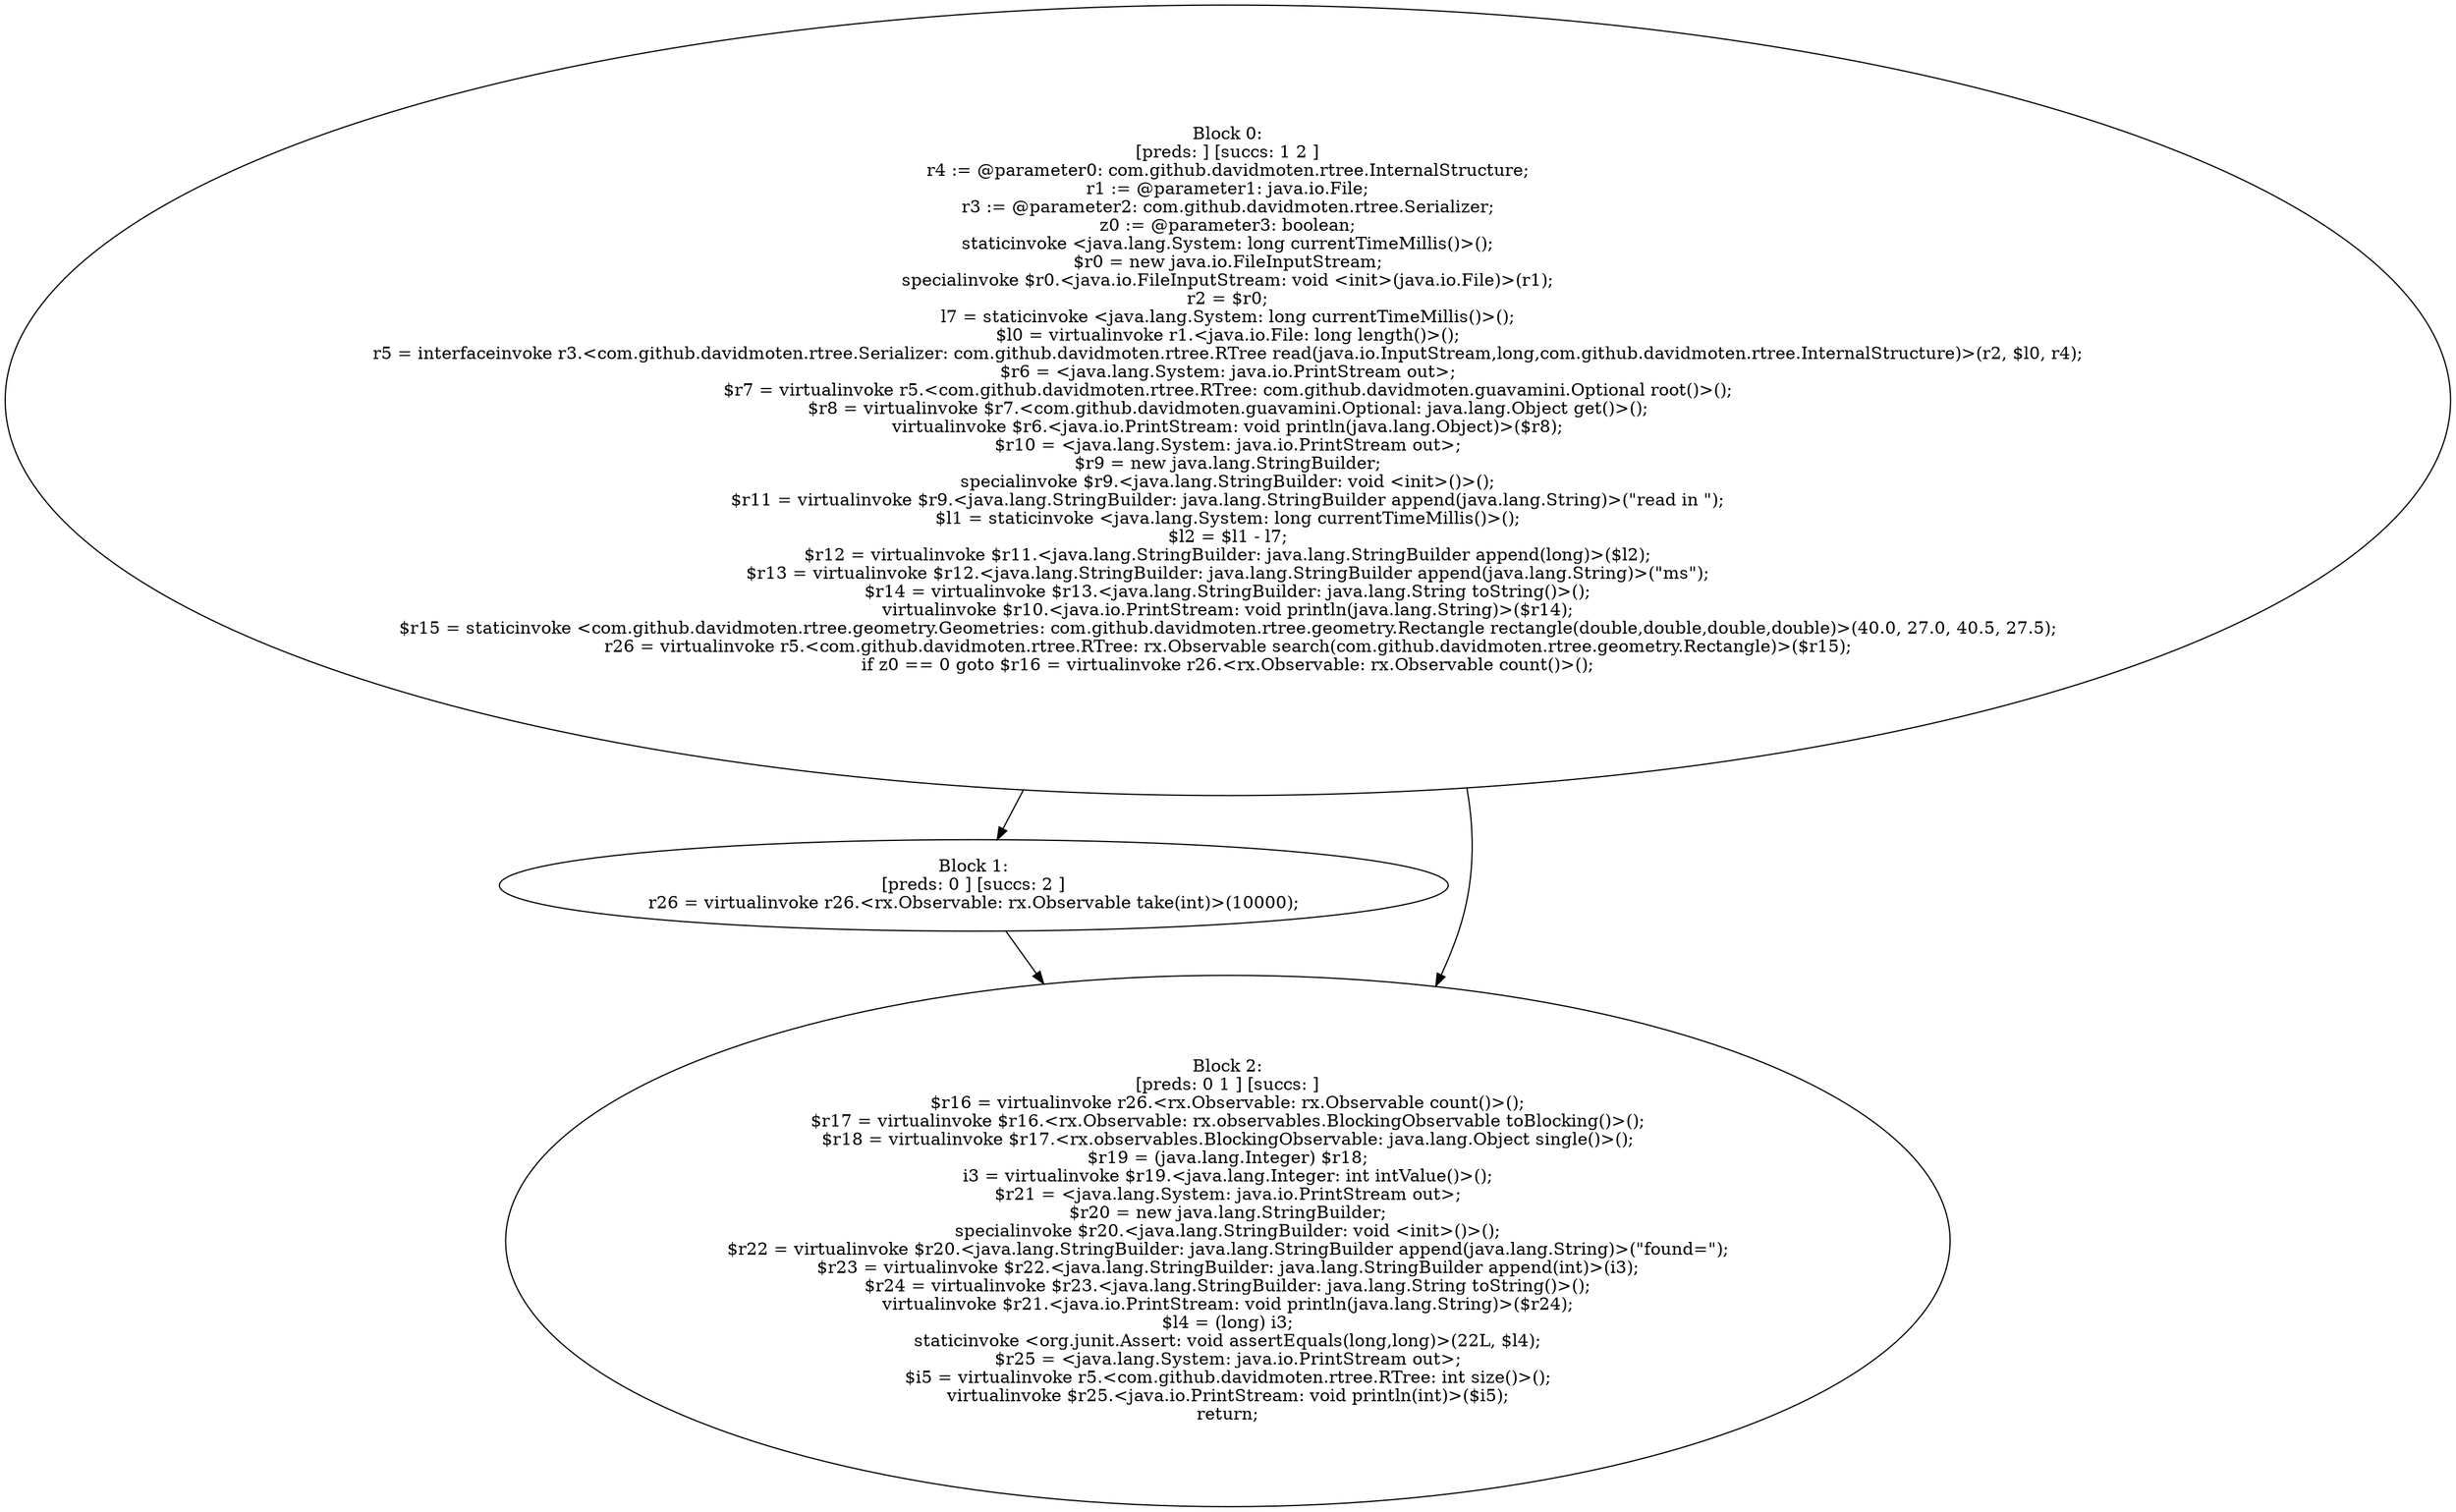 digraph "unitGraph" {
    "Block 0:
[preds: ] [succs: 1 2 ]
r4 := @parameter0: com.github.davidmoten.rtree.InternalStructure;
r1 := @parameter1: java.io.File;
r3 := @parameter2: com.github.davidmoten.rtree.Serializer;
z0 := @parameter3: boolean;
staticinvoke <java.lang.System: long currentTimeMillis()>();
$r0 = new java.io.FileInputStream;
specialinvoke $r0.<java.io.FileInputStream: void <init>(java.io.File)>(r1);
r2 = $r0;
l7 = staticinvoke <java.lang.System: long currentTimeMillis()>();
$l0 = virtualinvoke r1.<java.io.File: long length()>();
r5 = interfaceinvoke r3.<com.github.davidmoten.rtree.Serializer: com.github.davidmoten.rtree.RTree read(java.io.InputStream,long,com.github.davidmoten.rtree.InternalStructure)>(r2, $l0, r4);
$r6 = <java.lang.System: java.io.PrintStream out>;
$r7 = virtualinvoke r5.<com.github.davidmoten.rtree.RTree: com.github.davidmoten.guavamini.Optional root()>();
$r8 = virtualinvoke $r7.<com.github.davidmoten.guavamini.Optional: java.lang.Object get()>();
virtualinvoke $r6.<java.io.PrintStream: void println(java.lang.Object)>($r8);
$r10 = <java.lang.System: java.io.PrintStream out>;
$r9 = new java.lang.StringBuilder;
specialinvoke $r9.<java.lang.StringBuilder: void <init>()>();
$r11 = virtualinvoke $r9.<java.lang.StringBuilder: java.lang.StringBuilder append(java.lang.String)>(\"read in \");
$l1 = staticinvoke <java.lang.System: long currentTimeMillis()>();
$l2 = $l1 - l7;
$r12 = virtualinvoke $r11.<java.lang.StringBuilder: java.lang.StringBuilder append(long)>($l2);
$r13 = virtualinvoke $r12.<java.lang.StringBuilder: java.lang.StringBuilder append(java.lang.String)>(\"ms\");
$r14 = virtualinvoke $r13.<java.lang.StringBuilder: java.lang.String toString()>();
virtualinvoke $r10.<java.io.PrintStream: void println(java.lang.String)>($r14);
$r15 = staticinvoke <com.github.davidmoten.rtree.geometry.Geometries: com.github.davidmoten.rtree.geometry.Rectangle rectangle(double,double,double,double)>(40.0, 27.0, 40.5, 27.5);
r26 = virtualinvoke r5.<com.github.davidmoten.rtree.RTree: rx.Observable search(com.github.davidmoten.rtree.geometry.Rectangle)>($r15);
if z0 == 0 goto $r16 = virtualinvoke r26.<rx.Observable: rx.Observable count()>();
"
    "Block 1:
[preds: 0 ] [succs: 2 ]
r26 = virtualinvoke r26.<rx.Observable: rx.Observable take(int)>(10000);
"
    "Block 2:
[preds: 0 1 ] [succs: ]
$r16 = virtualinvoke r26.<rx.Observable: rx.Observable count()>();
$r17 = virtualinvoke $r16.<rx.Observable: rx.observables.BlockingObservable toBlocking()>();
$r18 = virtualinvoke $r17.<rx.observables.BlockingObservable: java.lang.Object single()>();
$r19 = (java.lang.Integer) $r18;
i3 = virtualinvoke $r19.<java.lang.Integer: int intValue()>();
$r21 = <java.lang.System: java.io.PrintStream out>;
$r20 = new java.lang.StringBuilder;
specialinvoke $r20.<java.lang.StringBuilder: void <init>()>();
$r22 = virtualinvoke $r20.<java.lang.StringBuilder: java.lang.StringBuilder append(java.lang.String)>(\"found=\");
$r23 = virtualinvoke $r22.<java.lang.StringBuilder: java.lang.StringBuilder append(int)>(i3);
$r24 = virtualinvoke $r23.<java.lang.StringBuilder: java.lang.String toString()>();
virtualinvoke $r21.<java.io.PrintStream: void println(java.lang.String)>($r24);
$l4 = (long) i3;
staticinvoke <org.junit.Assert: void assertEquals(long,long)>(22L, $l4);
$r25 = <java.lang.System: java.io.PrintStream out>;
$i5 = virtualinvoke r5.<com.github.davidmoten.rtree.RTree: int size()>();
virtualinvoke $r25.<java.io.PrintStream: void println(int)>($i5);
return;
"
    "Block 0:
[preds: ] [succs: 1 2 ]
r4 := @parameter0: com.github.davidmoten.rtree.InternalStructure;
r1 := @parameter1: java.io.File;
r3 := @parameter2: com.github.davidmoten.rtree.Serializer;
z0 := @parameter3: boolean;
staticinvoke <java.lang.System: long currentTimeMillis()>();
$r0 = new java.io.FileInputStream;
specialinvoke $r0.<java.io.FileInputStream: void <init>(java.io.File)>(r1);
r2 = $r0;
l7 = staticinvoke <java.lang.System: long currentTimeMillis()>();
$l0 = virtualinvoke r1.<java.io.File: long length()>();
r5 = interfaceinvoke r3.<com.github.davidmoten.rtree.Serializer: com.github.davidmoten.rtree.RTree read(java.io.InputStream,long,com.github.davidmoten.rtree.InternalStructure)>(r2, $l0, r4);
$r6 = <java.lang.System: java.io.PrintStream out>;
$r7 = virtualinvoke r5.<com.github.davidmoten.rtree.RTree: com.github.davidmoten.guavamini.Optional root()>();
$r8 = virtualinvoke $r7.<com.github.davidmoten.guavamini.Optional: java.lang.Object get()>();
virtualinvoke $r6.<java.io.PrintStream: void println(java.lang.Object)>($r8);
$r10 = <java.lang.System: java.io.PrintStream out>;
$r9 = new java.lang.StringBuilder;
specialinvoke $r9.<java.lang.StringBuilder: void <init>()>();
$r11 = virtualinvoke $r9.<java.lang.StringBuilder: java.lang.StringBuilder append(java.lang.String)>(\"read in \");
$l1 = staticinvoke <java.lang.System: long currentTimeMillis()>();
$l2 = $l1 - l7;
$r12 = virtualinvoke $r11.<java.lang.StringBuilder: java.lang.StringBuilder append(long)>($l2);
$r13 = virtualinvoke $r12.<java.lang.StringBuilder: java.lang.StringBuilder append(java.lang.String)>(\"ms\");
$r14 = virtualinvoke $r13.<java.lang.StringBuilder: java.lang.String toString()>();
virtualinvoke $r10.<java.io.PrintStream: void println(java.lang.String)>($r14);
$r15 = staticinvoke <com.github.davidmoten.rtree.geometry.Geometries: com.github.davidmoten.rtree.geometry.Rectangle rectangle(double,double,double,double)>(40.0, 27.0, 40.5, 27.5);
r26 = virtualinvoke r5.<com.github.davidmoten.rtree.RTree: rx.Observable search(com.github.davidmoten.rtree.geometry.Rectangle)>($r15);
if z0 == 0 goto $r16 = virtualinvoke r26.<rx.Observable: rx.Observable count()>();
"->"Block 1:
[preds: 0 ] [succs: 2 ]
r26 = virtualinvoke r26.<rx.Observable: rx.Observable take(int)>(10000);
";
    "Block 0:
[preds: ] [succs: 1 2 ]
r4 := @parameter0: com.github.davidmoten.rtree.InternalStructure;
r1 := @parameter1: java.io.File;
r3 := @parameter2: com.github.davidmoten.rtree.Serializer;
z0 := @parameter3: boolean;
staticinvoke <java.lang.System: long currentTimeMillis()>();
$r0 = new java.io.FileInputStream;
specialinvoke $r0.<java.io.FileInputStream: void <init>(java.io.File)>(r1);
r2 = $r0;
l7 = staticinvoke <java.lang.System: long currentTimeMillis()>();
$l0 = virtualinvoke r1.<java.io.File: long length()>();
r5 = interfaceinvoke r3.<com.github.davidmoten.rtree.Serializer: com.github.davidmoten.rtree.RTree read(java.io.InputStream,long,com.github.davidmoten.rtree.InternalStructure)>(r2, $l0, r4);
$r6 = <java.lang.System: java.io.PrintStream out>;
$r7 = virtualinvoke r5.<com.github.davidmoten.rtree.RTree: com.github.davidmoten.guavamini.Optional root()>();
$r8 = virtualinvoke $r7.<com.github.davidmoten.guavamini.Optional: java.lang.Object get()>();
virtualinvoke $r6.<java.io.PrintStream: void println(java.lang.Object)>($r8);
$r10 = <java.lang.System: java.io.PrintStream out>;
$r9 = new java.lang.StringBuilder;
specialinvoke $r9.<java.lang.StringBuilder: void <init>()>();
$r11 = virtualinvoke $r9.<java.lang.StringBuilder: java.lang.StringBuilder append(java.lang.String)>(\"read in \");
$l1 = staticinvoke <java.lang.System: long currentTimeMillis()>();
$l2 = $l1 - l7;
$r12 = virtualinvoke $r11.<java.lang.StringBuilder: java.lang.StringBuilder append(long)>($l2);
$r13 = virtualinvoke $r12.<java.lang.StringBuilder: java.lang.StringBuilder append(java.lang.String)>(\"ms\");
$r14 = virtualinvoke $r13.<java.lang.StringBuilder: java.lang.String toString()>();
virtualinvoke $r10.<java.io.PrintStream: void println(java.lang.String)>($r14);
$r15 = staticinvoke <com.github.davidmoten.rtree.geometry.Geometries: com.github.davidmoten.rtree.geometry.Rectangle rectangle(double,double,double,double)>(40.0, 27.0, 40.5, 27.5);
r26 = virtualinvoke r5.<com.github.davidmoten.rtree.RTree: rx.Observable search(com.github.davidmoten.rtree.geometry.Rectangle)>($r15);
if z0 == 0 goto $r16 = virtualinvoke r26.<rx.Observable: rx.Observable count()>();
"->"Block 2:
[preds: 0 1 ] [succs: ]
$r16 = virtualinvoke r26.<rx.Observable: rx.Observable count()>();
$r17 = virtualinvoke $r16.<rx.Observable: rx.observables.BlockingObservable toBlocking()>();
$r18 = virtualinvoke $r17.<rx.observables.BlockingObservable: java.lang.Object single()>();
$r19 = (java.lang.Integer) $r18;
i3 = virtualinvoke $r19.<java.lang.Integer: int intValue()>();
$r21 = <java.lang.System: java.io.PrintStream out>;
$r20 = new java.lang.StringBuilder;
specialinvoke $r20.<java.lang.StringBuilder: void <init>()>();
$r22 = virtualinvoke $r20.<java.lang.StringBuilder: java.lang.StringBuilder append(java.lang.String)>(\"found=\");
$r23 = virtualinvoke $r22.<java.lang.StringBuilder: java.lang.StringBuilder append(int)>(i3);
$r24 = virtualinvoke $r23.<java.lang.StringBuilder: java.lang.String toString()>();
virtualinvoke $r21.<java.io.PrintStream: void println(java.lang.String)>($r24);
$l4 = (long) i3;
staticinvoke <org.junit.Assert: void assertEquals(long,long)>(22L, $l4);
$r25 = <java.lang.System: java.io.PrintStream out>;
$i5 = virtualinvoke r5.<com.github.davidmoten.rtree.RTree: int size()>();
virtualinvoke $r25.<java.io.PrintStream: void println(int)>($i5);
return;
";
    "Block 1:
[preds: 0 ] [succs: 2 ]
r26 = virtualinvoke r26.<rx.Observable: rx.Observable take(int)>(10000);
"->"Block 2:
[preds: 0 1 ] [succs: ]
$r16 = virtualinvoke r26.<rx.Observable: rx.Observable count()>();
$r17 = virtualinvoke $r16.<rx.Observable: rx.observables.BlockingObservable toBlocking()>();
$r18 = virtualinvoke $r17.<rx.observables.BlockingObservable: java.lang.Object single()>();
$r19 = (java.lang.Integer) $r18;
i3 = virtualinvoke $r19.<java.lang.Integer: int intValue()>();
$r21 = <java.lang.System: java.io.PrintStream out>;
$r20 = new java.lang.StringBuilder;
specialinvoke $r20.<java.lang.StringBuilder: void <init>()>();
$r22 = virtualinvoke $r20.<java.lang.StringBuilder: java.lang.StringBuilder append(java.lang.String)>(\"found=\");
$r23 = virtualinvoke $r22.<java.lang.StringBuilder: java.lang.StringBuilder append(int)>(i3);
$r24 = virtualinvoke $r23.<java.lang.StringBuilder: java.lang.String toString()>();
virtualinvoke $r21.<java.io.PrintStream: void println(java.lang.String)>($r24);
$l4 = (long) i3;
staticinvoke <org.junit.Assert: void assertEquals(long,long)>(22L, $l4);
$r25 = <java.lang.System: java.io.PrintStream out>;
$i5 = virtualinvoke r5.<com.github.davidmoten.rtree.RTree: int size()>();
virtualinvoke $r25.<java.io.PrintStream: void println(int)>($i5);
return;
";
}
